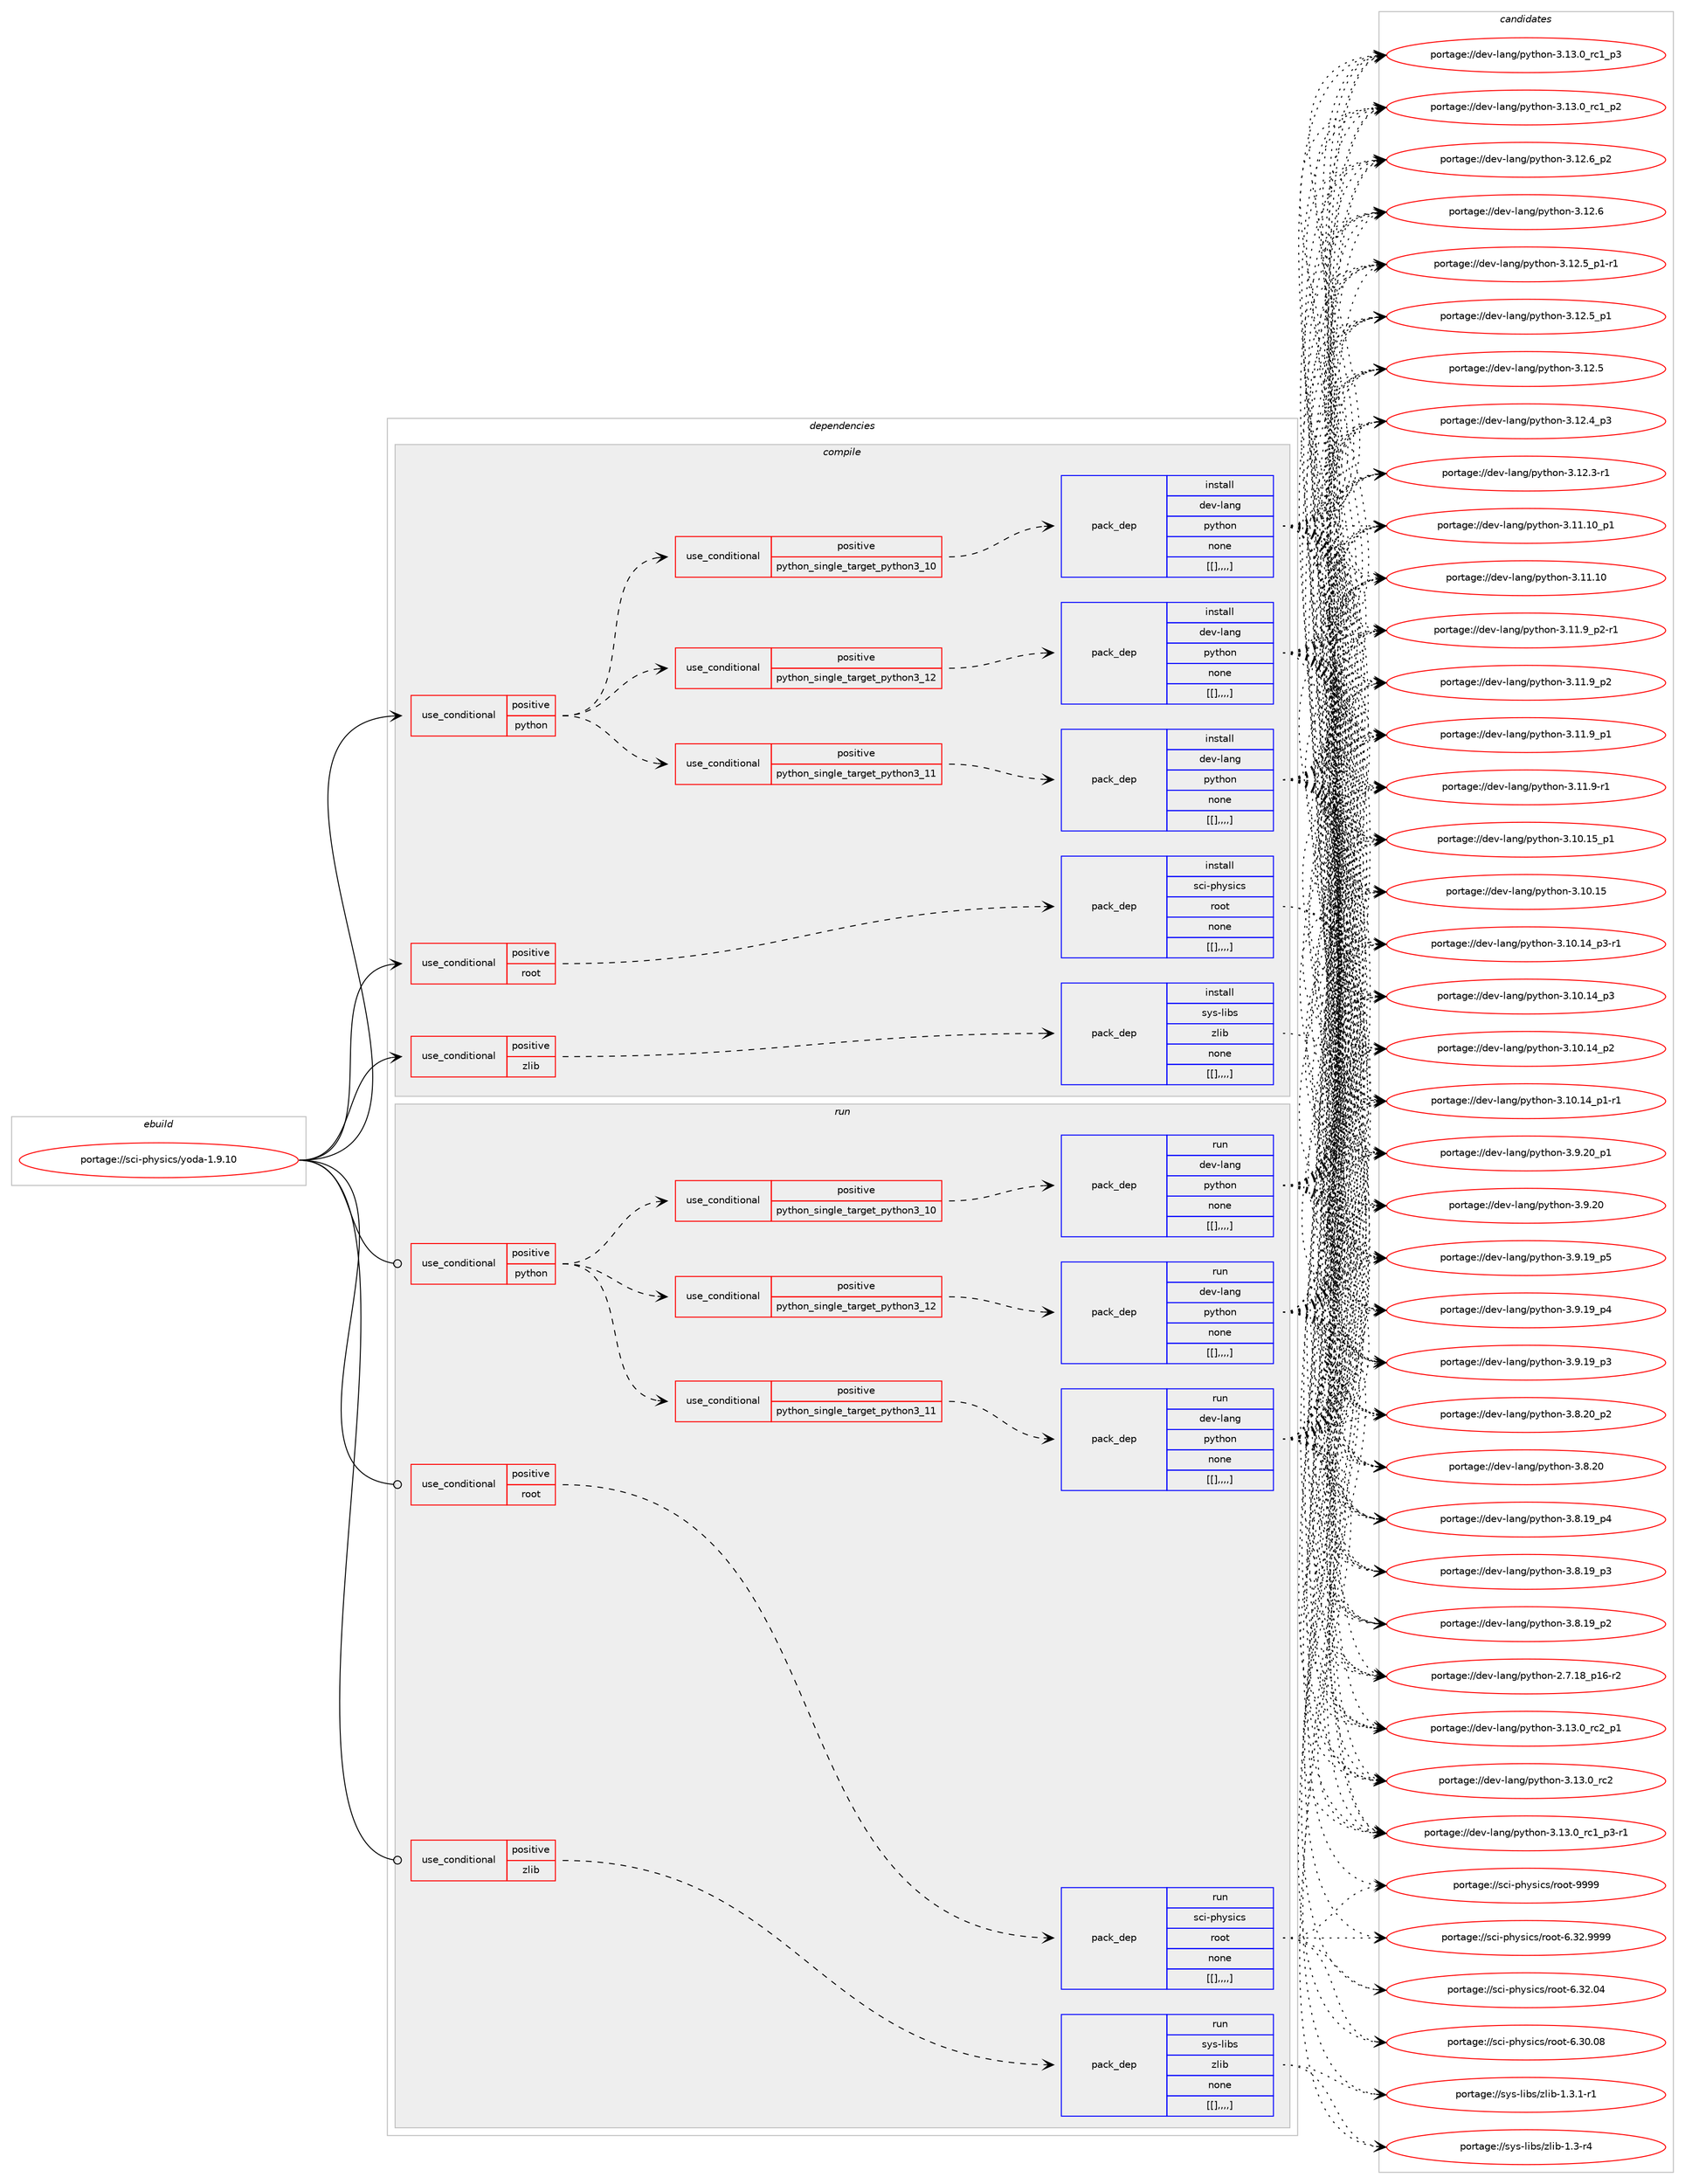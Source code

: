 digraph prolog {

# *************
# Graph options
# *************

newrank=true;
concentrate=true;
compound=true;
graph [rankdir=LR,fontname=Helvetica,fontsize=10,ranksep=1.5];#, ranksep=2.5, nodesep=0.2];
edge  [arrowhead=vee];
node  [fontname=Helvetica,fontsize=10];

# **********
# The ebuild
# **********

subgraph cluster_leftcol {
color=gray;
label=<<i>ebuild</i>>;
id [label="portage://sci-physics/yoda-1.9.10", color=red, width=4, href="../sci-physics/yoda-1.9.10.svg"];
}

# ****************
# The dependencies
# ****************

subgraph cluster_midcol {
color=gray;
label=<<i>dependencies</i>>;
subgraph cluster_compile {
fillcolor="#eeeeee";
style=filled;
label=<<i>compile</i>>;
subgraph cond113414 {
dependency422483 [label=<<TABLE BORDER="0" CELLBORDER="1" CELLSPACING="0" CELLPADDING="4"><TR><TD ROWSPAN="3" CELLPADDING="10">use_conditional</TD></TR><TR><TD>positive</TD></TR><TR><TD>python</TD></TR></TABLE>>, shape=none, color=red];
subgraph cond113415 {
dependency422484 [label=<<TABLE BORDER="0" CELLBORDER="1" CELLSPACING="0" CELLPADDING="4"><TR><TD ROWSPAN="3" CELLPADDING="10">use_conditional</TD></TR><TR><TD>positive</TD></TR><TR><TD>python_single_target_python3_10</TD></TR></TABLE>>, shape=none, color=red];
subgraph pack306139 {
dependency422485 [label=<<TABLE BORDER="0" CELLBORDER="1" CELLSPACING="0" CELLPADDING="4" WIDTH="220"><TR><TD ROWSPAN="6" CELLPADDING="30">pack_dep</TD></TR><TR><TD WIDTH="110">install</TD></TR><TR><TD>dev-lang</TD></TR><TR><TD>python</TD></TR><TR><TD>none</TD></TR><TR><TD>[[],,,,]</TD></TR></TABLE>>, shape=none, color=blue];
}
dependency422484:e -> dependency422485:w [weight=20,style="dashed",arrowhead="vee"];
}
dependency422483:e -> dependency422484:w [weight=20,style="dashed",arrowhead="vee"];
subgraph cond113416 {
dependency422486 [label=<<TABLE BORDER="0" CELLBORDER="1" CELLSPACING="0" CELLPADDING="4"><TR><TD ROWSPAN="3" CELLPADDING="10">use_conditional</TD></TR><TR><TD>positive</TD></TR><TR><TD>python_single_target_python3_11</TD></TR></TABLE>>, shape=none, color=red];
subgraph pack306140 {
dependency422487 [label=<<TABLE BORDER="0" CELLBORDER="1" CELLSPACING="0" CELLPADDING="4" WIDTH="220"><TR><TD ROWSPAN="6" CELLPADDING="30">pack_dep</TD></TR><TR><TD WIDTH="110">install</TD></TR><TR><TD>dev-lang</TD></TR><TR><TD>python</TD></TR><TR><TD>none</TD></TR><TR><TD>[[],,,,]</TD></TR></TABLE>>, shape=none, color=blue];
}
dependency422486:e -> dependency422487:w [weight=20,style="dashed",arrowhead="vee"];
}
dependency422483:e -> dependency422486:w [weight=20,style="dashed",arrowhead="vee"];
subgraph cond113417 {
dependency422488 [label=<<TABLE BORDER="0" CELLBORDER="1" CELLSPACING="0" CELLPADDING="4"><TR><TD ROWSPAN="3" CELLPADDING="10">use_conditional</TD></TR><TR><TD>positive</TD></TR><TR><TD>python_single_target_python3_12</TD></TR></TABLE>>, shape=none, color=red];
subgraph pack306141 {
dependency422489 [label=<<TABLE BORDER="0" CELLBORDER="1" CELLSPACING="0" CELLPADDING="4" WIDTH="220"><TR><TD ROWSPAN="6" CELLPADDING="30">pack_dep</TD></TR><TR><TD WIDTH="110">install</TD></TR><TR><TD>dev-lang</TD></TR><TR><TD>python</TD></TR><TR><TD>none</TD></TR><TR><TD>[[],,,,]</TD></TR></TABLE>>, shape=none, color=blue];
}
dependency422488:e -> dependency422489:w [weight=20,style="dashed",arrowhead="vee"];
}
dependency422483:e -> dependency422488:w [weight=20,style="dashed",arrowhead="vee"];
}
id:e -> dependency422483:w [weight=20,style="solid",arrowhead="vee"];
subgraph cond113418 {
dependency422490 [label=<<TABLE BORDER="0" CELLBORDER="1" CELLSPACING="0" CELLPADDING="4"><TR><TD ROWSPAN="3" CELLPADDING="10">use_conditional</TD></TR><TR><TD>positive</TD></TR><TR><TD>root</TD></TR></TABLE>>, shape=none, color=red];
subgraph pack306142 {
dependency422491 [label=<<TABLE BORDER="0" CELLBORDER="1" CELLSPACING="0" CELLPADDING="4" WIDTH="220"><TR><TD ROWSPAN="6" CELLPADDING="30">pack_dep</TD></TR><TR><TD WIDTH="110">install</TD></TR><TR><TD>sci-physics</TD></TR><TR><TD>root</TD></TR><TR><TD>none</TD></TR><TR><TD>[[],,,,]</TD></TR></TABLE>>, shape=none, color=blue];
}
dependency422490:e -> dependency422491:w [weight=20,style="dashed",arrowhead="vee"];
}
id:e -> dependency422490:w [weight=20,style="solid",arrowhead="vee"];
subgraph cond113419 {
dependency422492 [label=<<TABLE BORDER="0" CELLBORDER="1" CELLSPACING="0" CELLPADDING="4"><TR><TD ROWSPAN="3" CELLPADDING="10">use_conditional</TD></TR><TR><TD>positive</TD></TR><TR><TD>zlib</TD></TR></TABLE>>, shape=none, color=red];
subgraph pack306143 {
dependency422493 [label=<<TABLE BORDER="0" CELLBORDER="1" CELLSPACING="0" CELLPADDING="4" WIDTH="220"><TR><TD ROWSPAN="6" CELLPADDING="30">pack_dep</TD></TR><TR><TD WIDTH="110">install</TD></TR><TR><TD>sys-libs</TD></TR><TR><TD>zlib</TD></TR><TR><TD>none</TD></TR><TR><TD>[[],,,,]</TD></TR></TABLE>>, shape=none, color=blue];
}
dependency422492:e -> dependency422493:w [weight=20,style="dashed",arrowhead="vee"];
}
id:e -> dependency422492:w [weight=20,style="solid",arrowhead="vee"];
}
subgraph cluster_compileandrun {
fillcolor="#eeeeee";
style=filled;
label=<<i>compile and run</i>>;
}
subgraph cluster_run {
fillcolor="#eeeeee";
style=filled;
label=<<i>run</i>>;
subgraph cond113420 {
dependency422494 [label=<<TABLE BORDER="0" CELLBORDER="1" CELLSPACING="0" CELLPADDING="4"><TR><TD ROWSPAN="3" CELLPADDING="10">use_conditional</TD></TR><TR><TD>positive</TD></TR><TR><TD>python</TD></TR></TABLE>>, shape=none, color=red];
subgraph cond113421 {
dependency422495 [label=<<TABLE BORDER="0" CELLBORDER="1" CELLSPACING="0" CELLPADDING="4"><TR><TD ROWSPAN="3" CELLPADDING="10">use_conditional</TD></TR><TR><TD>positive</TD></TR><TR><TD>python_single_target_python3_10</TD></TR></TABLE>>, shape=none, color=red];
subgraph pack306144 {
dependency422496 [label=<<TABLE BORDER="0" CELLBORDER="1" CELLSPACING="0" CELLPADDING="4" WIDTH="220"><TR><TD ROWSPAN="6" CELLPADDING="30">pack_dep</TD></TR><TR><TD WIDTH="110">run</TD></TR><TR><TD>dev-lang</TD></TR><TR><TD>python</TD></TR><TR><TD>none</TD></TR><TR><TD>[[],,,,]</TD></TR></TABLE>>, shape=none, color=blue];
}
dependency422495:e -> dependency422496:w [weight=20,style="dashed",arrowhead="vee"];
}
dependency422494:e -> dependency422495:w [weight=20,style="dashed",arrowhead="vee"];
subgraph cond113422 {
dependency422497 [label=<<TABLE BORDER="0" CELLBORDER="1" CELLSPACING="0" CELLPADDING="4"><TR><TD ROWSPAN="3" CELLPADDING="10">use_conditional</TD></TR><TR><TD>positive</TD></TR><TR><TD>python_single_target_python3_11</TD></TR></TABLE>>, shape=none, color=red];
subgraph pack306145 {
dependency422498 [label=<<TABLE BORDER="0" CELLBORDER="1" CELLSPACING="0" CELLPADDING="4" WIDTH="220"><TR><TD ROWSPAN="6" CELLPADDING="30">pack_dep</TD></TR><TR><TD WIDTH="110">run</TD></TR><TR><TD>dev-lang</TD></TR><TR><TD>python</TD></TR><TR><TD>none</TD></TR><TR><TD>[[],,,,]</TD></TR></TABLE>>, shape=none, color=blue];
}
dependency422497:e -> dependency422498:w [weight=20,style="dashed",arrowhead="vee"];
}
dependency422494:e -> dependency422497:w [weight=20,style="dashed",arrowhead="vee"];
subgraph cond113423 {
dependency422499 [label=<<TABLE BORDER="0" CELLBORDER="1" CELLSPACING="0" CELLPADDING="4"><TR><TD ROWSPAN="3" CELLPADDING="10">use_conditional</TD></TR><TR><TD>positive</TD></TR><TR><TD>python_single_target_python3_12</TD></TR></TABLE>>, shape=none, color=red];
subgraph pack306146 {
dependency422500 [label=<<TABLE BORDER="0" CELLBORDER="1" CELLSPACING="0" CELLPADDING="4" WIDTH="220"><TR><TD ROWSPAN="6" CELLPADDING="30">pack_dep</TD></TR><TR><TD WIDTH="110">run</TD></TR><TR><TD>dev-lang</TD></TR><TR><TD>python</TD></TR><TR><TD>none</TD></TR><TR><TD>[[],,,,]</TD></TR></TABLE>>, shape=none, color=blue];
}
dependency422499:e -> dependency422500:w [weight=20,style="dashed",arrowhead="vee"];
}
dependency422494:e -> dependency422499:w [weight=20,style="dashed",arrowhead="vee"];
}
id:e -> dependency422494:w [weight=20,style="solid",arrowhead="odot"];
subgraph cond113424 {
dependency422501 [label=<<TABLE BORDER="0" CELLBORDER="1" CELLSPACING="0" CELLPADDING="4"><TR><TD ROWSPAN="3" CELLPADDING="10">use_conditional</TD></TR><TR><TD>positive</TD></TR><TR><TD>root</TD></TR></TABLE>>, shape=none, color=red];
subgraph pack306147 {
dependency422502 [label=<<TABLE BORDER="0" CELLBORDER="1" CELLSPACING="0" CELLPADDING="4" WIDTH="220"><TR><TD ROWSPAN="6" CELLPADDING="30">pack_dep</TD></TR><TR><TD WIDTH="110">run</TD></TR><TR><TD>sci-physics</TD></TR><TR><TD>root</TD></TR><TR><TD>none</TD></TR><TR><TD>[[],,,,]</TD></TR></TABLE>>, shape=none, color=blue];
}
dependency422501:e -> dependency422502:w [weight=20,style="dashed",arrowhead="vee"];
}
id:e -> dependency422501:w [weight=20,style="solid",arrowhead="odot"];
subgraph cond113425 {
dependency422503 [label=<<TABLE BORDER="0" CELLBORDER="1" CELLSPACING="0" CELLPADDING="4"><TR><TD ROWSPAN="3" CELLPADDING="10">use_conditional</TD></TR><TR><TD>positive</TD></TR><TR><TD>zlib</TD></TR></TABLE>>, shape=none, color=red];
subgraph pack306148 {
dependency422504 [label=<<TABLE BORDER="0" CELLBORDER="1" CELLSPACING="0" CELLPADDING="4" WIDTH="220"><TR><TD ROWSPAN="6" CELLPADDING="30">pack_dep</TD></TR><TR><TD WIDTH="110">run</TD></TR><TR><TD>sys-libs</TD></TR><TR><TD>zlib</TD></TR><TR><TD>none</TD></TR><TR><TD>[[],,,,]</TD></TR></TABLE>>, shape=none, color=blue];
}
dependency422503:e -> dependency422504:w [weight=20,style="dashed",arrowhead="vee"];
}
id:e -> dependency422503:w [weight=20,style="solid",arrowhead="odot"];
}
}

# **************
# The candidates
# **************

subgraph cluster_choices {
rank=same;
color=gray;
label=<<i>candidates</i>>;

subgraph choice306139 {
color=black;
nodesep=1;
choice100101118451089711010347112121116104111110455146495146489511499509511249 [label="portage://dev-lang/python-3.13.0_rc2_p1", color=red, width=4,href="../dev-lang/python-3.13.0_rc2_p1.svg"];
choice10010111845108971101034711212111610411111045514649514648951149950 [label="portage://dev-lang/python-3.13.0_rc2", color=red, width=4,href="../dev-lang/python-3.13.0_rc2.svg"];
choice1001011184510897110103471121211161041111104551464951464895114994995112514511449 [label="portage://dev-lang/python-3.13.0_rc1_p3-r1", color=red, width=4,href="../dev-lang/python-3.13.0_rc1_p3-r1.svg"];
choice100101118451089711010347112121116104111110455146495146489511499499511251 [label="portage://dev-lang/python-3.13.0_rc1_p3", color=red, width=4,href="../dev-lang/python-3.13.0_rc1_p3.svg"];
choice100101118451089711010347112121116104111110455146495146489511499499511250 [label="portage://dev-lang/python-3.13.0_rc1_p2", color=red, width=4,href="../dev-lang/python-3.13.0_rc1_p2.svg"];
choice100101118451089711010347112121116104111110455146495046549511250 [label="portage://dev-lang/python-3.12.6_p2", color=red, width=4,href="../dev-lang/python-3.12.6_p2.svg"];
choice10010111845108971101034711212111610411111045514649504654 [label="portage://dev-lang/python-3.12.6", color=red, width=4,href="../dev-lang/python-3.12.6.svg"];
choice1001011184510897110103471121211161041111104551464950465395112494511449 [label="portage://dev-lang/python-3.12.5_p1-r1", color=red, width=4,href="../dev-lang/python-3.12.5_p1-r1.svg"];
choice100101118451089711010347112121116104111110455146495046539511249 [label="portage://dev-lang/python-3.12.5_p1", color=red, width=4,href="../dev-lang/python-3.12.5_p1.svg"];
choice10010111845108971101034711212111610411111045514649504653 [label="portage://dev-lang/python-3.12.5", color=red, width=4,href="../dev-lang/python-3.12.5.svg"];
choice100101118451089711010347112121116104111110455146495046529511251 [label="portage://dev-lang/python-3.12.4_p3", color=red, width=4,href="../dev-lang/python-3.12.4_p3.svg"];
choice100101118451089711010347112121116104111110455146495046514511449 [label="portage://dev-lang/python-3.12.3-r1", color=red, width=4,href="../dev-lang/python-3.12.3-r1.svg"];
choice10010111845108971101034711212111610411111045514649494649489511249 [label="portage://dev-lang/python-3.11.10_p1", color=red, width=4,href="../dev-lang/python-3.11.10_p1.svg"];
choice1001011184510897110103471121211161041111104551464949464948 [label="portage://dev-lang/python-3.11.10", color=red, width=4,href="../dev-lang/python-3.11.10.svg"];
choice1001011184510897110103471121211161041111104551464949465795112504511449 [label="portage://dev-lang/python-3.11.9_p2-r1", color=red, width=4,href="../dev-lang/python-3.11.9_p2-r1.svg"];
choice100101118451089711010347112121116104111110455146494946579511250 [label="portage://dev-lang/python-3.11.9_p2", color=red, width=4,href="../dev-lang/python-3.11.9_p2.svg"];
choice100101118451089711010347112121116104111110455146494946579511249 [label="portage://dev-lang/python-3.11.9_p1", color=red, width=4,href="../dev-lang/python-3.11.9_p1.svg"];
choice100101118451089711010347112121116104111110455146494946574511449 [label="portage://dev-lang/python-3.11.9-r1", color=red, width=4,href="../dev-lang/python-3.11.9-r1.svg"];
choice10010111845108971101034711212111610411111045514649484649539511249 [label="portage://dev-lang/python-3.10.15_p1", color=red, width=4,href="../dev-lang/python-3.10.15_p1.svg"];
choice1001011184510897110103471121211161041111104551464948464953 [label="portage://dev-lang/python-3.10.15", color=red, width=4,href="../dev-lang/python-3.10.15.svg"];
choice100101118451089711010347112121116104111110455146494846495295112514511449 [label="portage://dev-lang/python-3.10.14_p3-r1", color=red, width=4,href="../dev-lang/python-3.10.14_p3-r1.svg"];
choice10010111845108971101034711212111610411111045514649484649529511251 [label="portage://dev-lang/python-3.10.14_p3", color=red, width=4,href="../dev-lang/python-3.10.14_p3.svg"];
choice10010111845108971101034711212111610411111045514649484649529511250 [label="portage://dev-lang/python-3.10.14_p2", color=red, width=4,href="../dev-lang/python-3.10.14_p2.svg"];
choice100101118451089711010347112121116104111110455146494846495295112494511449 [label="portage://dev-lang/python-3.10.14_p1-r1", color=red, width=4,href="../dev-lang/python-3.10.14_p1-r1.svg"];
choice100101118451089711010347112121116104111110455146574650489511249 [label="portage://dev-lang/python-3.9.20_p1", color=red, width=4,href="../dev-lang/python-3.9.20_p1.svg"];
choice10010111845108971101034711212111610411111045514657465048 [label="portage://dev-lang/python-3.9.20", color=red, width=4,href="../dev-lang/python-3.9.20.svg"];
choice100101118451089711010347112121116104111110455146574649579511253 [label="portage://dev-lang/python-3.9.19_p5", color=red, width=4,href="../dev-lang/python-3.9.19_p5.svg"];
choice100101118451089711010347112121116104111110455146574649579511252 [label="portage://dev-lang/python-3.9.19_p4", color=red, width=4,href="../dev-lang/python-3.9.19_p4.svg"];
choice100101118451089711010347112121116104111110455146574649579511251 [label="portage://dev-lang/python-3.9.19_p3", color=red, width=4,href="../dev-lang/python-3.9.19_p3.svg"];
choice100101118451089711010347112121116104111110455146564650489511250 [label="portage://dev-lang/python-3.8.20_p2", color=red, width=4,href="../dev-lang/python-3.8.20_p2.svg"];
choice10010111845108971101034711212111610411111045514656465048 [label="portage://dev-lang/python-3.8.20", color=red, width=4,href="../dev-lang/python-3.8.20.svg"];
choice100101118451089711010347112121116104111110455146564649579511252 [label="portage://dev-lang/python-3.8.19_p4", color=red, width=4,href="../dev-lang/python-3.8.19_p4.svg"];
choice100101118451089711010347112121116104111110455146564649579511251 [label="portage://dev-lang/python-3.8.19_p3", color=red, width=4,href="../dev-lang/python-3.8.19_p3.svg"];
choice100101118451089711010347112121116104111110455146564649579511250 [label="portage://dev-lang/python-3.8.19_p2", color=red, width=4,href="../dev-lang/python-3.8.19_p2.svg"];
choice100101118451089711010347112121116104111110455046554649569511249544511450 [label="portage://dev-lang/python-2.7.18_p16-r2", color=red, width=4,href="../dev-lang/python-2.7.18_p16-r2.svg"];
dependency422485:e -> choice100101118451089711010347112121116104111110455146495146489511499509511249:w [style=dotted,weight="100"];
dependency422485:e -> choice10010111845108971101034711212111610411111045514649514648951149950:w [style=dotted,weight="100"];
dependency422485:e -> choice1001011184510897110103471121211161041111104551464951464895114994995112514511449:w [style=dotted,weight="100"];
dependency422485:e -> choice100101118451089711010347112121116104111110455146495146489511499499511251:w [style=dotted,weight="100"];
dependency422485:e -> choice100101118451089711010347112121116104111110455146495146489511499499511250:w [style=dotted,weight="100"];
dependency422485:e -> choice100101118451089711010347112121116104111110455146495046549511250:w [style=dotted,weight="100"];
dependency422485:e -> choice10010111845108971101034711212111610411111045514649504654:w [style=dotted,weight="100"];
dependency422485:e -> choice1001011184510897110103471121211161041111104551464950465395112494511449:w [style=dotted,weight="100"];
dependency422485:e -> choice100101118451089711010347112121116104111110455146495046539511249:w [style=dotted,weight="100"];
dependency422485:e -> choice10010111845108971101034711212111610411111045514649504653:w [style=dotted,weight="100"];
dependency422485:e -> choice100101118451089711010347112121116104111110455146495046529511251:w [style=dotted,weight="100"];
dependency422485:e -> choice100101118451089711010347112121116104111110455146495046514511449:w [style=dotted,weight="100"];
dependency422485:e -> choice10010111845108971101034711212111610411111045514649494649489511249:w [style=dotted,weight="100"];
dependency422485:e -> choice1001011184510897110103471121211161041111104551464949464948:w [style=dotted,weight="100"];
dependency422485:e -> choice1001011184510897110103471121211161041111104551464949465795112504511449:w [style=dotted,weight="100"];
dependency422485:e -> choice100101118451089711010347112121116104111110455146494946579511250:w [style=dotted,weight="100"];
dependency422485:e -> choice100101118451089711010347112121116104111110455146494946579511249:w [style=dotted,weight="100"];
dependency422485:e -> choice100101118451089711010347112121116104111110455146494946574511449:w [style=dotted,weight="100"];
dependency422485:e -> choice10010111845108971101034711212111610411111045514649484649539511249:w [style=dotted,weight="100"];
dependency422485:e -> choice1001011184510897110103471121211161041111104551464948464953:w [style=dotted,weight="100"];
dependency422485:e -> choice100101118451089711010347112121116104111110455146494846495295112514511449:w [style=dotted,weight="100"];
dependency422485:e -> choice10010111845108971101034711212111610411111045514649484649529511251:w [style=dotted,weight="100"];
dependency422485:e -> choice10010111845108971101034711212111610411111045514649484649529511250:w [style=dotted,weight="100"];
dependency422485:e -> choice100101118451089711010347112121116104111110455146494846495295112494511449:w [style=dotted,weight="100"];
dependency422485:e -> choice100101118451089711010347112121116104111110455146574650489511249:w [style=dotted,weight="100"];
dependency422485:e -> choice10010111845108971101034711212111610411111045514657465048:w [style=dotted,weight="100"];
dependency422485:e -> choice100101118451089711010347112121116104111110455146574649579511253:w [style=dotted,weight="100"];
dependency422485:e -> choice100101118451089711010347112121116104111110455146574649579511252:w [style=dotted,weight="100"];
dependency422485:e -> choice100101118451089711010347112121116104111110455146574649579511251:w [style=dotted,weight="100"];
dependency422485:e -> choice100101118451089711010347112121116104111110455146564650489511250:w [style=dotted,weight="100"];
dependency422485:e -> choice10010111845108971101034711212111610411111045514656465048:w [style=dotted,weight="100"];
dependency422485:e -> choice100101118451089711010347112121116104111110455146564649579511252:w [style=dotted,weight="100"];
dependency422485:e -> choice100101118451089711010347112121116104111110455146564649579511251:w [style=dotted,weight="100"];
dependency422485:e -> choice100101118451089711010347112121116104111110455146564649579511250:w [style=dotted,weight="100"];
dependency422485:e -> choice100101118451089711010347112121116104111110455046554649569511249544511450:w [style=dotted,weight="100"];
}
subgraph choice306140 {
color=black;
nodesep=1;
choice100101118451089711010347112121116104111110455146495146489511499509511249 [label="portage://dev-lang/python-3.13.0_rc2_p1", color=red, width=4,href="../dev-lang/python-3.13.0_rc2_p1.svg"];
choice10010111845108971101034711212111610411111045514649514648951149950 [label="portage://dev-lang/python-3.13.0_rc2", color=red, width=4,href="../dev-lang/python-3.13.0_rc2.svg"];
choice1001011184510897110103471121211161041111104551464951464895114994995112514511449 [label="portage://dev-lang/python-3.13.0_rc1_p3-r1", color=red, width=4,href="../dev-lang/python-3.13.0_rc1_p3-r1.svg"];
choice100101118451089711010347112121116104111110455146495146489511499499511251 [label="portage://dev-lang/python-3.13.0_rc1_p3", color=red, width=4,href="../dev-lang/python-3.13.0_rc1_p3.svg"];
choice100101118451089711010347112121116104111110455146495146489511499499511250 [label="portage://dev-lang/python-3.13.0_rc1_p2", color=red, width=4,href="../dev-lang/python-3.13.0_rc1_p2.svg"];
choice100101118451089711010347112121116104111110455146495046549511250 [label="portage://dev-lang/python-3.12.6_p2", color=red, width=4,href="../dev-lang/python-3.12.6_p2.svg"];
choice10010111845108971101034711212111610411111045514649504654 [label="portage://dev-lang/python-3.12.6", color=red, width=4,href="../dev-lang/python-3.12.6.svg"];
choice1001011184510897110103471121211161041111104551464950465395112494511449 [label="portage://dev-lang/python-3.12.5_p1-r1", color=red, width=4,href="../dev-lang/python-3.12.5_p1-r1.svg"];
choice100101118451089711010347112121116104111110455146495046539511249 [label="portage://dev-lang/python-3.12.5_p1", color=red, width=4,href="../dev-lang/python-3.12.5_p1.svg"];
choice10010111845108971101034711212111610411111045514649504653 [label="portage://dev-lang/python-3.12.5", color=red, width=4,href="../dev-lang/python-3.12.5.svg"];
choice100101118451089711010347112121116104111110455146495046529511251 [label="portage://dev-lang/python-3.12.4_p3", color=red, width=4,href="../dev-lang/python-3.12.4_p3.svg"];
choice100101118451089711010347112121116104111110455146495046514511449 [label="portage://dev-lang/python-3.12.3-r1", color=red, width=4,href="../dev-lang/python-3.12.3-r1.svg"];
choice10010111845108971101034711212111610411111045514649494649489511249 [label="portage://dev-lang/python-3.11.10_p1", color=red, width=4,href="../dev-lang/python-3.11.10_p1.svg"];
choice1001011184510897110103471121211161041111104551464949464948 [label="portage://dev-lang/python-3.11.10", color=red, width=4,href="../dev-lang/python-3.11.10.svg"];
choice1001011184510897110103471121211161041111104551464949465795112504511449 [label="portage://dev-lang/python-3.11.9_p2-r1", color=red, width=4,href="../dev-lang/python-3.11.9_p2-r1.svg"];
choice100101118451089711010347112121116104111110455146494946579511250 [label="portage://dev-lang/python-3.11.9_p2", color=red, width=4,href="../dev-lang/python-3.11.9_p2.svg"];
choice100101118451089711010347112121116104111110455146494946579511249 [label="portage://dev-lang/python-3.11.9_p1", color=red, width=4,href="../dev-lang/python-3.11.9_p1.svg"];
choice100101118451089711010347112121116104111110455146494946574511449 [label="portage://dev-lang/python-3.11.9-r1", color=red, width=4,href="../dev-lang/python-3.11.9-r1.svg"];
choice10010111845108971101034711212111610411111045514649484649539511249 [label="portage://dev-lang/python-3.10.15_p1", color=red, width=4,href="../dev-lang/python-3.10.15_p1.svg"];
choice1001011184510897110103471121211161041111104551464948464953 [label="portage://dev-lang/python-3.10.15", color=red, width=4,href="../dev-lang/python-3.10.15.svg"];
choice100101118451089711010347112121116104111110455146494846495295112514511449 [label="portage://dev-lang/python-3.10.14_p3-r1", color=red, width=4,href="../dev-lang/python-3.10.14_p3-r1.svg"];
choice10010111845108971101034711212111610411111045514649484649529511251 [label="portage://dev-lang/python-3.10.14_p3", color=red, width=4,href="../dev-lang/python-3.10.14_p3.svg"];
choice10010111845108971101034711212111610411111045514649484649529511250 [label="portage://dev-lang/python-3.10.14_p2", color=red, width=4,href="../dev-lang/python-3.10.14_p2.svg"];
choice100101118451089711010347112121116104111110455146494846495295112494511449 [label="portage://dev-lang/python-3.10.14_p1-r1", color=red, width=4,href="../dev-lang/python-3.10.14_p1-r1.svg"];
choice100101118451089711010347112121116104111110455146574650489511249 [label="portage://dev-lang/python-3.9.20_p1", color=red, width=4,href="../dev-lang/python-3.9.20_p1.svg"];
choice10010111845108971101034711212111610411111045514657465048 [label="portage://dev-lang/python-3.9.20", color=red, width=4,href="../dev-lang/python-3.9.20.svg"];
choice100101118451089711010347112121116104111110455146574649579511253 [label="portage://dev-lang/python-3.9.19_p5", color=red, width=4,href="../dev-lang/python-3.9.19_p5.svg"];
choice100101118451089711010347112121116104111110455146574649579511252 [label="portage://dev-lang/python-3.9.19_p4", color=red, width=4,href="../dev-lang/python-3.9.19_p4.svg"];
choice100101118451089711010347112121116104111110455146574649579511251 [label="portage://dev-lang/python-3.9.19_p3", color=red, width=4,href="../dev-lang/python-3.9.19_p3.svg"];
choice100101118451089711010347112121116104111110455146564650489511250 [label="portage://dev-lang/python-3.8.20_p2", color=red, width=4,href="../dev-lang/python-3.8.20_p2.svg"];
choice10010111845108971101034711212111610411111045514656465048 [label="portage://dev-lang/python-3.8.20", color=red, width=4,href="../dev-lang/python-3.8.20.svg"];
choice100101118451089711010347112121116104111110455146564649579511252 [label="portage://dev-lang/python-3.8.19_p4", color=red, width=4,href="../dev-lang/python-3.8.19_p4.svg"];
choice100101118451089711010347112121116104111110455146564649579511251 [label="portage://dev-lang/python-3.8.19_p3", color=red, width=4,href="../dev-lang/python-3.8.19_p3.svg"];
choice100101118451089711010347112121116104111110455146564649579511250 [label="portage://dev-lang/python-3.8.19_p2", color=red, width=4,href="../dev-lang/python-3.8.19_p2.svg"];
choice100101118451089711010347112121116104111110455046554649569511249544511450 [label="portage://dev-lang/python-2.7.18_p16-r2", color=red, width=4,href="../dev-lang/python-2.7.18_p16-r2.svg"];
dependency422487:e -> choice100101118451089711010347112121116104111110455146495146489511499509511249:w [style=dotted,weight="100"];
dependency422487:e -> choice10010111845108971101034711212111610411111045514649514648951149950:w [style=dotted,weight="100"];
dependency422487:e -> choice1001011184510897110103471121211161041111104551464951464895114994995112514511449:w [style=dotted,weight="100"];
dependency422487:e -> choice100101118451089711010347112121116104111110455146495146489511499499511251:w [style=dotted,weight="100"];
dependency422487:e -> choice100101118451089711010347112121116104111110455146495146489511499499511250:w [style=dotted,weight="100"];
dependency422487:e -> choice100101118451089711010347112121116104111110455146495046549511250:w [style=dotted,weight="100"];
dependency422487:e -> choice10010111845108971101034711212111610411111045514649504654:w [style=dotted,weight="100"];
dependency422487:e -> choice1001011184510897110103471121211161041111104551464950465395112494511449:w [style=dotted,weight="100"];
dependency422487:e -> choice100101118451089711010347112121116104111110455146495046539511249:w [style=dotted,weight="100"];
dependency422487:e -> choice10010111845108971101034711212111610411111045514649504653:w [style=dotted,weight="100"];
dependency422487:e -> choice100101118451089711010347112121116104111110455146495046529511251:w [style=dotted,weight="100"];
dependency422487:e -> choice100101118451089711010347112121116104111110455146495046514511449:w [style=dotted,weight="100"];
dependency422487:e -> choice10010111845108971101034711212111610411111045514649494649489511249:w [style=dotted,weight="100"];
dependency422487:e -> choice1001011184510897110103471121211161041111104551464949464948:w [style=dotted,weight="100"];
dependency422487:e -> choice1001011184510897110103471121211161041111104551464949465795112504511449:w [style=dotted,weight="100"];
dependency422487:e -> choice100101118451089711010347112121116104111110455146494946579511250:w [style=dotted,weight="100"];
dependency422487:e -> choice100101118451089711010347112121116104111110455146494946579511249:w [style=dotted,weight="100"];
dependency422487:e -> choice100101118451089711010347112121116104111110455146494946574511449:w [style=dotted,weight="100"];
dependency422487:e -> choice10010111845108971101034711212111610411111045514649484649539511249:w [style=dotted,weight="100"];
dependency422487:e -> choice1001011184510897110103471121211161041111104551464948464953:w [style=dotted,weight="100"];
dependency422487:e -> choice100101118451089711010347112121116104111110455146494846495295112514511449:w [style=dotted,weight="100"];
dependency422487:e -> choice10010111845108971101034711212111610411111045514649484649529511251:w [style=dotted,weight="100"];
dependency422487:e -> choice10010111845108971101034711212111610411111045514649484649529511250:w [style=dotted,weight="100"];
dependency422487:e -> choice100101118451089711010347112121116104111110455146494846495295112494511449:w [style=dotted,weight="100"];
dependency422487:e -> choice100101118451089711010347112121116104111110455146574650489511249:w [style=dotted,weight="100"];
dependency422487:e -> choice10010111845108971101034711212111610411111045514657465048:w [style=dotted,weight="100"];
dependency422487:e -> choice100101118451089711010347112121116104111110455146574649579511253:w [style=dotted,weight="100"];
dependency422487:e -> choice100101118451089711010347112121116104111110455146574649579511252:w [style=dotted,weight="100"];
dependency422487:e -> choice100101118451089711010347112121116104111110455146574649579511251:w [style=dotted,weight="100"];
dependency422487:e -> choice100101118451089711010347112121116104111110455146564650489511250:w [style=dotted,weight="100"];
dependency422487:e -> choice10010111845108971101034711212111610411111045514656465048:w [style=dotted,weight="100"];
dependency422487:e -> choice100101118451089711010347112121116104111110455146564649579511252:w [style=dotted,weight="100"];
dependency422487:e -> choice100101118451089711010347112121116104111110455146564649579511251:w [style=dotted,weight="100"];
dependency422487:e -> choice100101118451089711010347112121116104111110455146564649579511250:w [style=dotted,weight="100"];
dependency422487:e -> choice100101118451089711010347112121116104111110455046554649569511249544511450:w [style=dotted,weight="100"];
}
subgraph choice306141 {
color=black;
nodesep=1;
choice100101118451089711010347112121116104111110455146495146489511499509511249 [label="portage://dev-lang/python-3.13.0_rc2_p1", color=red, width=4,href="../dev-lang/python-3.13.0_rc2_p1.svg"];
choice10010111845108971101034711212111610411111045514649514648951149950 [label="portage://dev-lang/python-3.13.0_rc2", color=red, width=4,href="../dev-lang/python-3.13.0_rc2.svg"];
choice1001011184510897110103471121211161041111104551464951464895114994995112514511449 [label="portage://dev-lang/python-3.13.0_rc1_p3-r1", color=red, width=4,href="../dev-lang/python-3.13.0_rc1_p3-r1.svg"];
choice100101118451089711010347112121116104111110455146495146489511499499511251 [label="portage://dev-lang/python-3.13.0_rc1_p3", color=red, width=4,href="../dev-lang/python-3.13.0_rc1_p3.svg"];
choice100101118451089711010347112121116104111110455146495146489511499499511250 [label="portage://dev-lang/python-3.13.0_rc1_p2", color=red, width=4,href="../dev-lang/python-3.13.0_rc1_p2.svg"];
choice100101118451089711010347112121116104111110455146495046549511250 [label="portage://dev-lang/python-3.12.6_p2", color=red, width=4,href="../dev-lang/python-3.12.6_p2.svg"];
choice10010111845108971101034711212111610411111045514649504654 [label="portage://dev-lang/python-3.12.6", color=red, width=4,href="../dev-lang/python-3.12.6.svg"];
choice1001011184510897110103471121211161041111104551464950465395112494511449 [label="portage://dev-lang/python-3.12.5_p1-r1", color=red, width=4,href="../dev-lang/python-3.12.5_p1-r1.svg"];
choice100101118451089711010347112121116104111110455146495046539511249 [label="portage://dev-lang/python-3.12.5_p1", color=red, width=4,href="../dev-lang/python-3.12.5_p1.svg"];
choice10010111845108971101034711212111610411111045514649504653 [label="portage://dev-lang/python-3.12.5", color=red, width=4,href="../dev-lang/python-3.12.5.svg"];
choice100101118451089711010347112121116104111110455146495046529511251 [label="portage://dev-lang/python-3.12.4_p3", color=red, width=4,href="../dev-lang/python-3.12.4_p3.svg"];
choice100101118451089711010347112121116104111110455146495046514511449 [label="portage://dev-lang/python-3.12.3-r1", color=red, width=4,href="../dev-lang/python-3.12.3-r1.svg"];
choice10010111845108971101034711212111610411111045514649494649489511249 [label="portage://dev-lang/python-3.11.10_p1", color=red, width=4,href="../dev-lang/python-3.11.10_p1.svg"];
choice1001011184510897110103471121211161041111104551464949464948 [label="portage://dev-lang/python-3.11.10", color=red, width=4,href="../dev-lang/python-3.11.10.svg"];
choice1001011184510897110103471121211161041111104551464949465795112504511449 [label="portage://dev-lang/python-3.11.9_p2-r1", color=red, width=4,href="../dev-lang/python-3.11.9_p2-r1.svg"];
choice100101118451089711010347112121116104111110455146494946579511250 [label="portage://dev-lang/python-3.11.9_p2", color=red, width=4,href="../dev-lang/python-3.11.9_p2.svg"];
choice100101118451089711010347112121116104111110455146494946579511249 [label="portage://dev-lang/python-3.11.9_p1", color=red, width=4,href="../dev-lang/python-3.11.9_p1.svg"];
choice100101118451089711010347112121116104111110455146494946574511449 [label="portage://dev-lang/python-3.11.9-r1", color=red, width=4,href="../dev-lang/python-3.11.9-r1.svg"];
choice10010111845108971101034711212111610411111045514649484649539511249 [label="portage://dev-lang/python-3.10.15_p1", color=red, width=4,href="../dev-lang/python-3.10.15_p1.svg"];
choice1001011184510897110103471121211161041111104551464948464953 [label="portage://dev-lang/python-3.10.15", color=red, width=4,href="../dev-lang/python-3.10.15.svg"];
choice100101118451089711010347112121116104111110455146494846495295112514511449 [label="portage://dev-lang/python-3.10.14_p3-r1", color=red, width=4,href="../dev-lang/python-3.10.14_p3-r1.svg"];
choice10010111845108971101034711212111610411111045514649484649529511251 [label="portage://dev-lang/python-3.10.14_p3", color=red, width=4,href="../dev-lang/python-3.10.14_p3.svg"];
choice10010111845108971101034711212111610411111045514649484649529511250 [label="portage://dev-lang/python-3.10.14_p2", color=red, width=4,href="../dev-lang/python-3.10.14_p2.svg"];
choice100101118451089711010347112121116104111110455146494846495295112494511449 [label="portage://dev-lang/python-3.10.14_p1-r1", color=red, width=4,href="../dev-lang/python-3.10.14_p1-r1.svg"];
choice100101118451089711010347112121116104111110455146574650489511249 [label="portage://dev-lang/python-3.9.20_p1", color=red, width=4,href="../dev-lang/python-3.9.20_p1.svg"];
choice10010111845108971101034711212111610411111045514657465048 [label="portage://dev-lang/python-3.9.20", color=red, width=4,href="../dev-lang/python-3.9.20.svg"];
choice100101118451089711010347112121116104111110455146574649579511253 [label="portage://dev-lang/python-3.9.19_p5", color=red, width=4,href="../dev-lang/python-3.9.19_p5.svg"];
choice100101118451089711010347112121116104111110455146574649579511252 [label="portage://dev-lang/python-3.9.19_p4", color=red, width=4,href="../dev-lang/python-3.9.19_p4.svg"];
choice100101118451089711010347112121116104111110455146574649579511251 [label="portage://dev-lang/python-3.9.19_p3", color=red, width=4,href="../dev-lang/python-3.9.19_p3.svg"];
choice100101118451089711010347112121116104111110455146564650489511250 [label="portage://dev-lang/python-3.8.20_p2", color=red, width=4,href="../dev-lang/python-3.8.20_p2.svg"];
choice10010111845108971101034711212111610411111045514656465048 [label="portage://dev-lang/python-3.8.20", color=red, width=4,href="../dev-lang/python-3.8.20.svg"];
choice100101118451089711010347112121116104111110455146564649579511252 [label="portage://dev-lang/python-3.8.19_p4", color=red, width=4,href="../dev-lang/python-3.8.19_p4.svg"];
choice100101118451089711010347112121116104111110455146564649579511251 [label="portage://dev-lang/python-3.8.19_p3", color=red, width=4,href="../dev-lang/python-3.8.19_p3.svg"];
choice100101118451089711010347112121116104111110455146564649579511250 [label="portage://dev-lang/python-3.8.19_p2", color=red, width=4,href="../dev-lang/python-3.8.19_p2.svg"];
choice100101118451089711010347112121116104111110455046554649569511249544511450 [label="portage://dev-lang/python-2.7.18_p16-r2", color=red, width=4,href="../dev-lang/python-2.7.18_p16-r2.svg"];
dependency422489:e -> choice100101118451089711010347112121116104111110455146495146489511499509511249:w [style=dotted,weight="100"];
dependency422489:e -> choice10010111845108971101034711212111610411111045514649514648951149950:w [style=dotted,weight="100"];
dependency422489:e -> choice1001011184510897110103471121211161041111104551464951464895114994995112514511449:w [style=dotted,weight="100"];
dependency422489:e -> choice100101118451089711010347112121116104111110455146495146489511499499511251:w [style=dotted,weight="100"];
dependency422489:e -> choice100101118451089711010347112121116104111110455146495146489511499499511250:w [style=dotted,weight="100"];
dependency422489:e -> choice100101118451089711010347112121116104111110455146495046549511250:w [style=dotted,weight="100"];
dependency422489:e -> choice10010111845108971101034711212111610411111045514649504654:w [style=dotted,weight="100"];
dependency422489:e -> choice1001011184510897110103471121211161041111104551464950465395112494511449:w [style=dotted,weight="100"];
dependency422489:e -> choice100101118451089711010347112121116104111110455146495046539511249:w [style=dotted,weight="100"];
dependency422489:e -> choice10010111845108971101034711212111610411111045514649504653:w [style=dotted,weight="100"];
dependency422489:e -> choice100101118451089711010347112121116104111110455146495046529511251:w [style=dotted,weight="100"];
dependency422489:e -> choice100101118451089711010347112121116104111110455146495046514511449:w [style=dotted,weight="100"];
dependency422489:e -> choice10010111845108971101034711212111610411111045514649494649489511249:w [style=dotted,weight="100"];
dependency422489:e -> choice1001011184510897110103471121211161041111104551464949464948:w [style=dotted,weight="100"];
dependency422489:e -> choice1001011184510897110103471121211161041111104551464949465795112504511449:w [style=dotted,weight="100"];
dependency422489:e -> choice100101118451089711010347112121116104111110455146494946579511250:w [style=dotted,weight="100"];
dependency422489:e -> choice100101118451089711010347112121116104111110455146494946579511249:w [style=dotted,weight="100"];
dependency422489:e -> choice100101118451089711010347112121116104111110455146494946574511449:w [style=dotted,weight="100"];
dependency422489:e -> choice10010111845108971101034711212111610411111045514649484649539511249:w [style=dotted,weight="100"];
dependency422489:e -> choice1001011184510897110103471121211161041111104551464948464953:w [style=dotted,weight="100"];
dependency422489:e -> choice100101118451089711010347112121116104111110455146494846495295112514511449:w [style=dotted,weight="100"];
dependency422489:e -> choice10010111845108971101034711212111610411111045514649484649529511251:w [style=dotted,weight="100"];
dependency422489:e -> choice10010111845108971101034711212111610411111045514649484649529511250:w [style=dotted,weight="100"];
dependency422489:e -> choice100101118451089711010347112121116104111110455146494846495295112494511449:w [style=dotted,weight="100"];
dependency422489:e -> choice100101118451089711010347112121116104111110455146574650489511249:w [style=dotted,weight="100"];
dependency422489:e -> choice10010111845108971101034711212111610411111045514657465048:w [style=dotted,weight="100"];
dependency422489:e -> choice100101118451089711010347112121116104111110455146574649579511253:w [style=dotted,weight="100"];
dependency422489:e -> choice100101118451089711010347112121116104111110455146574649579511252:w [style=dotted,weight="100"];
dependency422489:e -> choice100101118451089711010347112121116104111110455146574649579511251:w [style=dotted,weight="100"];
dependency422489:e -> choice100101118451089711010347112121116104111110455146564650489511250:w [style=dotted,weight="100"];
dependency422489:e -> choice10010111845108971101034711212111610411111045514656465048:w [style=dotted,weight="100"];
dependency422489:e -> choice100101118451089711010347112121116104111110455146564649579511252:w [style=dotted,weight="100"];
dependency422489:e -> choice100101118451089711010347112121116104111110455146564649579511251:w [style=dotted,weight="100"];
dependency422489:e -> choice100101118451089711010347112121116104111110455146564649579511250:w [style=dotted,weight="100"];
dependency422489:e -> choice100101118451089711010347112121116104111110455046554649569511249544511450:w [style=dotted,weight="100"];
}
subgraph choice306142 {
color=black;
nodesep=1;
choice115991054511210412111510599115471141111111164557575757 [label="portage://sci-physics/root-9999", color=red, width=4,href="../sci-physics/root-9999.svg"];
choice1159910545112104121115105991154711411111111645544651504657575757 [label="portage://sci-physics/root-6.32.9999", color=red, width=4,href="../sci-physics/root-6.32.9999.svg"];
choice115991054511210412111510599115471141111111164554465150464852 [label="portage://sci-physics/root-6.32.04", color=red, width=4,href="../sci-physics/root-6.32.04.svg"];
choice115991054511210412111510599115471141111111164554465148464856 [label="portage://sci-physics/root-6.30.08", color=red, width=4,href="../sci-physics/root-6.30.08.svg"];
dependency422491:e -> choice115991054511210412111510599115471141111111164557575757:w [style=dotted,weight="100"];
dependency422491:e -> choice1159910545112104121115105991154711411111111645544651504657575757:w [style=dotted,weight="100"];
dependency422491:e -> choice115991054511210412111510599115471141111111164554465150464852:w [style=dotted,weight="100"];
dependency422491:e -> choice115991054511210412111510599115471141111111164554465148464856:w [style=dotted,weight="100"];
}
subgraph choice306143 {
color=black;
nodesep=1;
choice115121115451081059811547122108105984549465146494511449 [label="portage://sys-libs/zlib-1.3.1-r1", color=red, width=4,href="../sys-libs/zlib-1.3.1-r1.svg"];
choice11512111545108105981154712210810598454946514511452 [label="portage://sys-libs/zlib-1.3-r4", color=red, width=4,href="../sys-libs/zlib-1.3-r4.svg"];
dependency422493:e -> choice115121115451081059811547122108105984549465146494511449:w [style=dotted,weight="100"];
dependency422493:e -> choice11512111545108105981154712210810598454946514511452:w [style=dotted,weight="100"];
}
subgraph choice306144 {
color=black;
nodesep=1;
choice100101118451089711010347112121116104111110455146495146489511499509511249 [label="portage://dev-lang/python-3.13.0_rc2_p1", color=red, width=4,href="../dev-lang/python-3.13.0_rc2_p1.svg"];
choice10010111845108971101034711212111610411111045514649514648951149950 [label="portage://dev-lang/python-3.13.0_rc2", color=red, width=4,href="../dev-lang/python-3.13.0_rc2.svg"];
choice1001011184510897110103471121211161041111104551464951464895114994995112514511449 [label="portage://dev-lang/python-3.13.0_rc1_p3-r1", color=red, width=4,href="../dev-lang/python-3.13.0_rc1_p3-r1.svg"];
choice100101118451089711010347112121116104111110455146495146489511499499511251 [label="portage://dev-lang/python-3.13.0_rc1_p3", color=red, width=4,href="../dev-lang/python-3.13.0_rc1_p3.svg"];
choice100101118451089711010347112121116104111110455146495146489511499499511250 [label="portage://dev-lang/python-3.13.0_rc1_p2", color=red, width=4,href="../dev-lang/python-3.13.0_rc1_p2.svg"];
choice100101118451089711010347112121116104111110455146495046549511250 [label="portage://dev-lang/python-3.12.6_p2", color=red, width=4,href="../dev-lang/python-3.12.6_p2.svg"];
choice10010111845108971101034711212111610411111045514649504654 [label="portage://dev-lang/python-3.12.6", color=red, width=4,href="../dev-lang/python-3.12.6.svg"];
choice1001011184510897110103471121211161041111104551464950465395112494511449 [label="portage://dev-lang/python-3.12.5_p1-r1", color=red, width=4,href="../dev-lang/python-3.12.5_p1-r1.svg"];
choice100101118451089711010347112121116104111110455146495046539511249 [label="portage://dev-lang/python-3.12.5_p1", color=red, width=4,href="../dev-lang/python-3.12.5_p1.svg"];
choice10010111845108971101034711212111610411111045514649504653 [label="portage://dev-lang/python-3.12.5", color=red, width=4,href="../dev-lang/python-3.12.5.svg"];
choice100101118451089711010347112121116104111110455146495046529511251 [label="portage://dev-lang/python-3.12.4_p3", color=red, width=4,href="../dev-lang/python-3.12.4_p3.svg"];
choice100101118451089711010347112121116104111110455146495046514511449 [label="portage://dev-lang/python-3.12.3-r1", color=red, width=4,href="../dev-lang/python-3.12.3-r1.svg"];
choice10010111845108971101034711212111610411111045514649494649489511249 [label="portage://dev-lang/python-3.11.10_p1", color=red, width=4,href="../dev-lang/python-3.11.10_p1.svg"];
choice1001011184510897110103471121211161041111104551464949464948 [label="portage://dev-lang/python-3.11.10", color=red, width=4,href="../dev-lang/python-3.11.10.svg"];
choice1001011184510897110103471121211161041111104551464949465795112504511449 [label="portage://dev-lang/python-3.11.9_p2-r1", color=red, width=4,href="../dev-lang/python-3.11.9_p2-r1.svg"];
choice100101118451089711010347112121116104111110455146494946579511250 [label="portage://dev-lang/python-3.11.9_p2", color=red, width=4,href="../dev-lang/python-3.11.9_p2.svg"];
choice100101118451089711010347112121116104111110455146494946579511249 [label="portage://dev-lang/python-3.11.9_p1", color=red, width=4,href="../dev-lang/python-3.11.9_p1.svg"];
choice100101118451089711010347112121116104111110455146494946574511449 [label="portage://dev-lang/python-3.11.9-r1", color=red, width=4,href="../dev-lang/python-3.11.9-r1.svg"];
choice10010111845108971101034711212111610411111045514649484649539511249 [label="portage://dev-lang/python-3.10.15_p1", color=red, width=4,href="../dev-lang/python-3.10.15_p1.svg"];
choice1001011184510897110103471121211161041111104551464948464953 [label="portage://dev-lang/python-3.10.15", color=red, width=4,href="../dev-lang/python-3.10.15.svg"];
choice100101118451089711010347112121116104111110455146494846495295112514511449 [label="portage://dev-lang/python-3.10.14_p3-r1", color=red, width=4,href="../dev-lang/python-3.10.14_p3-r1.svg"];
choice10010111845108971101034711212111610411111045514649484649529511251 [label="portage://dev-lang/python-3.10.14_p3", color=red, width=4,href="../dev-lang/python-3.10.14_p3.svg"];
choice10010111845108971101034711212111610411111045514649484649529511250 [label="portage://dev-lang/python-3.10.14_p2", color=red, width=4,href="../dev-lang/python-3.10.14_p2.svg"];
choice100101118451089711010347112121116104111110455146494846495295112494511449 [label="portage://dev-lang/python-3.10.14_p1-r1", color=red, width=4,href="../dev-lang/python-3.10.14_p1-r1.svg"];
choice100101118451089711010347112121116104111110455146574650489511249 [label="portage://dev-lang/python-3.9.20_p1", color=red, width=4,href="../dev-lang/python-3.9.20_p1.svg"];
choice10010111845108971101034711212111610411111045514657465048 [label="portage://dev-lang/python-3.9.20", color=red, width=4,href="../dev-lang/python-3.9.20.svg"];
choice100101118451089711010347112121116104111110455146574649579511253 [label="portage://dev-lang/python-3.9.19_p5", color=red, width=4,href="../dev-lang/python-3.9.19_p5.svg"];
choice100101118451089711010347112121116104111110455146574649579511252 [label="portage://dev-lang/python-3.9.19_p4", color=red, width=4,href="../dev-lang/python-3.9.19_p4.svg"];
choice100101118451089711010347112121116104111110455146574649579511251 [label="portage://dev-lang/python-3.9.19_p3", color=red, width=4,href="../dev-lang/python-3.9.19_p3.svg"];
choice100101118451089711010347112121116104111110455146564650489511250 [label="portage://dev-lang/python-3.8.20_p2", color=red, width=4,href="../dev-lang/python-3.8.20_p2.svg"];
choice10010111845108971101034711212111610411111045514656465048 [label="portage://dev-lang/python-3.8.20", color=red, width=4,href="../dev-lang/python-3.8.20.svg"];
choice100101118451089711010347112121116104111110455146564649579511252 [label="portage://dev-lang/python-3.8.19_p4", color=red, width=4,href="../dev-lang/python-3.8.19_p4.svg"];
choice100101118451089711010347112121116104111110455146564649579511251 [label="portage://dev-lang/python-3.8.19_p3", color=red, width=4,href="../dev-lang/python-3.8.19_p3.svg"];
choice100101118451089711010347112121116104111110455146564649579511250 [label="portage://dev-lang/python-3.8.19_p2", color=red, width=4,href="../dev-lang/python-3.8.19_p2.svg"];
choice100101118451089711010347112121116104111110455046554649569511249544511450 [label="portage://dev-lang/python-2.7.18_p16-r2", color=red, width=4,href="../dev-lang/python-2.7.18_p16-r2.svg"];
dependency422496:e -> choice100101118451089711010347112121116104111110455146495146489511499509511249:w [style=dotted,weight="100"];
dependency422496:e -> choice10010111845108971101034711212111610411111045514649514648951149950:w [style=dotted,weight="100"];
dependency422496:e -> choice1001011184510897110103471121211161041111104551464951464895114994995112514511449:w [style=dotted,weight="100"];
dependency422496:e -> choice100101118451089711010347112121116104111110455146495146489511499499511251:w [style=dotted,weight="100"];
dependency422496:e -> choice100101118451089711010347112121116104111110455146495146489511499499511250:w [style=dotted,weight="100"];
dependency422496:e -> choice100101118451089711010347112121116104111110455146495046549511250:w [style=dotted,weight="100"];
dependency422496:e -> choice10010111845108971101034711212111610411111045514649504654:w [style=dotted,weight="100"];
dependency422496:e -> choice1001011184510897110103471121211161041111104551464950465395112494511449:w [style=dotted,weight="100"];
dependency422496:e -> choice100101118451089711010347112121116104111110455146495046539511249:w [style=dotted,weight="100"];
dependency422496:e -> choice10010111845108971101034711212111610411111045514649504653:w [style=dotted,weight="100"];
dependency422496:e -> choice100101118451089711010347112121116104111110455146495046529511251:w [style=dotted,weight="100"];
dependency422496:e -> choice100101118451089711010347112121116104111110455146495046514511449:w [style=dotted,weight="100"];
dependency422496:e -> choice10010111845108971101034711212111610411111045514649494649489511249:w [style=dotted,weight="100"];
dependency422496:e -> choice1001011184510897110103471121211161041111104551464949464948:w [style=dotted,weight="100"];
dependency422496:e -> choice1001011184510897110103471121211161041111104551464949465795112504511449:w [style=dotted,weight="100"];
dependency422496:e -> choice100101118451089711010347112121116104111110455146494946579511250:w [style=dotted,weight="100"];
dependency422496:e -> choice100101118451089711010347112121116104111110455146494946579511249:w [style=dotted,weight="100"];
dependency422496:e -> choice100101118451089711010347112121116104111110455146494946574511449:w [style=dotted,weight="100"];
dependency422496:e -> choice10010111845108971101034711212111610411111045514649484649539511249:w [style=dotted,weight="100"];
dependency422496:e -> choice1001011184510897110103471121211161041111104551464948464953:w [style=dotted,weight="100"];
dependency422496:e -> choice100101118451089711010347112121116104111110455146494846495295112514511449:w [style=dotted,weight="100"];
dependency422496:e -> choice10010111845108971101034711212111610411111045514649484649529511251:w [style=dotted,weight="100"];
dependency422496:e -> choice10010111845108971101034711212111610411111045514649484649529511250:w [style=dotted,weight="100"];
dependency422496:e -> choice100101118451089711010347112121116104111110455146494846495295112494511449:w [style=dotted,weight="100"];
dependency422496:e -> choice100101118451089711010347112121116104111110455146574650489511249:w [style=dotted,weight="100"];
dependency422496:e -> choice10010111845108971101034711212111610411111045514657465048:w [style=dotted,weight="100"];
dependency422496:e -> choice100101118451089711010347112121116104111110455146574649579511253:w [style=dotted,weight="100"];
dependency422496:e -> choice100101118451089711010347112121116104111110455146574649579511252:w [style=dotted,weight="100"];
dependency422496:e -> choice100101118451089711010347112121116104111110455146574649579511251:w [style=dotted,weight="100"];
dependency422496:e -> choice100101118451089711010347112121116104111110455146564650489511250:w [style=dotted,weight="100"];
dependency422496:e -> choice10010111845108971101034711212111610411111045514656465048:w [style=dotted,weight="100"];
dependency422496:e -> choice100101118451089711010347112121116104111110455146564649579511252:w [style=dotted,weight="100"];
dependency422496:e -> choice100101118451089711010347112121116104111110455146564649579511251:w [style=dotted,weight="100"];
dependency422496:e -> choice100101118451089711010347112121116104111110455146564649579511250:w [style=dotted,weight="100"];
dependency422496:e -> choice100101118451089711010347112121116104111110455046554649569511249544511450:w [style=dotted,weight="100"];
}
subgraph choice306145 {
color=black;
nodesep=1;
choice100101118451089711010347112121116104111110455146495146489511499509511249 [label="portage://dev-lang/python-3.13.0_rc2_p1", color=red, width=4,href="../dev-lang/python-3.13.0_rc2_p1.svg"];
choice10010111845108971101034711212111610411111045514649514648951149950 [label="portage://dev-lang/python-3.13.0_rc2", color=red, width=4,href="../dev-lang/python-3.13.0_rc2.svg"];
choice1001011184510897110103471121211161041111104551464951464895114994995112514511449 [label="portage://dev-lang/python-3.13.0_rc1_p3-r1", color=red, width=4,href="../dev-lang/python-3.13.0_rc1_p3-r1.svg"];
choice100101118451089711010347112121116104111110455146495146489511499499511251 [label="portage://dev-lang/python-3.13.0_rc1_p3", color=red, width=4,href="../dev-lang/python-3.13.0_rc1_p3.svg"];
choice100101118451089711010347112121116104111110455146495146489511499499511250 [label="portage://dev-lang/python-3.13.0_rc1_p2", color=red, width=4,href="../dev-lang/python-3.13.0_rc1_p2.svg"];
choice100101118451089711010347112121116104111110455146495046549511250 [label="portage://dev-lang/python-3.12.6_p2", color=red, width=4,href="../dev-lang/python-3.12.6_p2.svg"];
choice10010111845108971101034711212111610411111045514649504654 [label="portage://dev-lang/python-3.12.6", color=red, width=4,href="../dev-lang/python-3.12.6.svg"];
choice1001011184510897110103471121211161041111104551464950465395112494511449 [label="portage://dev-lang/python-3.12.5_p1-r1", color=red, width=4,href="../dev-lang/python-3.12.5_p1-r1.svg"];
choice100101118451089711010347112121116104111110455146495046539511249 [label="portage://dev-lang/python-3.12.5_p1", color=red, width=4,href="../dev-lang/python-3.12.5_p1.svg"];
choice10010111845108971101034711212111610411111045514649504653 [label="portage://dev-lang/python-3.12.5", color=red, width=4,href="../dev-lang/python-3.12.5.svg"];
choice100101118451089711010347112121116104111110455146495046529511251 [label="portage://dev-lang/python-3.12.4_p3", color=red, width=4,href="../dev-lang/python-3.12.4_p3.svg"];
choice100101118451089711010347112121116104111110455146495046514511449 [label="portage://dev-lang/python-3.12.3-r1", color=red, width=4,href="../dev-lang/python-3.12.3-r1.svg"];
choice10010111845108971101034711212111610411111045514649494649489511249 [label="portage://dev-lang/python-3.11.10_p1", color=red, width=4,href="../dev-lang/python-3.11.10_p1.svg"];
choice1001011184510897110103471121211161041111104551464949464948 [label="portage://dev-lang/python-3.11.10", color=red, width=4,href="../dev-lang/python-3.11.10.svg"];
choice1001011184510897110103471121211161041111104551464949465795112504511449 [label="portage://dev-lang/python-3.11.9_p2-r1", color=red, width=4,href="../dev-lang/python-3.11.9_p2-r1.svg"];
choice100101118451089711010347112121116104111110455146494946579511250 [label="portage://dev-lang/python-3.11.9_p2", color=red, width=4,href="../dev-lang/python-3.11.9_p2.svg"];
choice100101118451089711010347112121116104111110455146494946579511249 [label="portage://dev-lang/python-3.11.9_p1", color=red, width=4,href="../dev-lang/python-3.11.9_p1.svg"];
choice100101118451089711010347112121116104111110455146494946574511449 [label="portage://dev-lang/python-3.11.9-r1", color=red, width=4,href="../dev-lang/python-3.11.9-r1.svg"];
choice10010111845108971101034711212111610411111045514649484649539511249 [label="portage://dev-lang/python-3.10.15_p1", color=red, width=4,href="../dev-lang/python-3.10.15_p1.svg"];
choice1001011184510897110103471121211161041111104551464948464953 [label="portage://dev-lang/python-3.10.15", color=red, width=4,href="../dev-lang/python-3.10.15.svg"];
choice100101118451089711010347112121116104111110455146494846495295112514511449 [label="portage://dev-lang/python-3.10.14_p3-r1", color=red, width=4,href="../dev-lang/python-3.10.14_p3-r1.svg"];
choice10010111845108971101034711212111610411111045514649484649529511251 [label="portage://dev-lang/python-3.10.14_p3", color=red, width=4,href="../dev-lang/python-3.10.14_p3.svg"];
choice10010111845108971101034711212111610411111045514649484649529511250 [label="portage://dev-lang/python-3.10.14_p2", color=red, width=4,href="../dev-lang/python-3.10.14_p2.svg"];
choice100101118451089711010347112121116104111110455146494846495295112494511449 [label="portage://dev-lang/python-3.10.14_p1-r1", color=red, width=4,href="../dev-lang/python-3.10.14_p1-r1.svg"];
choice100101118451089711010347112121116104111110455146574650489511249 [label="portage://dev-lang/python-3.9.20_p1", color=red, width=4,href="../dev-lang/python-3.9.20_p1.svg"];
choice10010111845108971101034711212111610411111045514657465048 [label="portage://dev-lang/python-3.9.20", color=red, width=4,href="../dev-lang/python-3.9.20.svg"];
choice100101118451089711010347112121116104111110455146574649579511253 [label="portage://dev-lang/python-3.9.19_p5", color=red, width=4,href="../dev-lang/python-3.9.19_p5.svg"];
choice100101118451089711010347112121116104111110455146574649579511252 [label="portage://dev-lang/python-3.9.19_p4", color=red, width=4,href="../dev-lang/python-3.9.19_p4.svg"];
choice100101118451089711010347112121116104111110455146574649579511251 [label="portage://dev-lang/python-3.9.19_p3", color=red, width=4,href="../dev-lang/python-3.9.19_p3.svg"];
choice100101118451089711010347112121116104111110455146564650489511250 [label="portage://dev-lang/python-3.8.20_p2", color=red, width=4,href="../dev-lang/python-3.8.20_p2.svg"];
choice10010111845108971101034711212111610411111045514656465048 [label="portage://dev-lang/python-3.8.20", color=red, width=4,href="../dev-lang/python-3.8.20.svg"];
choice100101118451089711010347112121116104111110455146564649579511252 [label="portage://dev-lang/python-3.8.19_p4", color=red, width=4,href="../dev-lang/python-3.8.19_p4.svg"];
choice100101118451089711010347112121116104111110455146564649579511251 [label="portage://dev-lang/python-3.8.19_p3", color=red, width=4,href="../dev-lang/python-3.8.19_p3.svg"];
choice100101118451089711010347112121116104111110455146564649579511250 [label="portage://dev-lang/python-3.8.19_p2", color=red, width=4,href="../dev-lang/python-3.8.19_p2.svg"];
choice100101118451089711010347112121116104111110455046554649569511249544511450 [label="portage://dev-lang/python-2.7.18_p16-r2", color=red, width=4,href="../dev-lang/python-2.7.18_p16-r2.svg"];
dependency422498:e -> choice100101118451089711010347112121116104111110455146495146489511499509511249:w [style=dotted,weight="100"];
dependency422498:e -> choice10010111845108971101034711212111610411111045514649514648951149950:w [style=dotted,weight="100"];
dependency422498:e -> choice1001011184510897110103471121211161041111104551464951464895114994995112514511449:w [style=dotted,weight="100"];
dependency422498:e -> choice100101118451089711010347112121116104111110455146495146489511499499511251:w [style=dotted,weight="100"];
dependency422498:e -> choice100101118451089711010347112121116104111110455146495146489511499499511250:w [style=dotted,weight="100"];
dependency422498:e -> choice100101118451089711010347112121116104111110455146495046549511250:w [style=dotted,weight="100"];
dependency422498:e -> choice10010111845108971101034711212111610411111045514649504654:w [style=dotted,weight="100"];
dependency422498:e -> choice1001011184510897110103471121211161041111104551464950465395112494511449:w [style=dotted,weight="100"];
dependency422498:e -> choice100101118451089711010347112121116104111110455146495046539511249:w [style=dotted,weight="100"];
dependency422498:e -> choice10010111845108971101034711212111610411111045514649504653:w [style=dotted,weight="100"];
dependency422498:e -> choice100101118451089711010347112121116104111110455146495046529511251:w [style=dotted,weight="100"];
dependency422498:e -> choice100101118451089711010347112121116104111110455146495046514511449:w [style=dotted,weight="100"];
dependency422498:e -> choice10010111845108971101034711212111610411111045514649494649489511249:w [style=dotted,weight="100"];
dependency422498:e -> choice1001011184510897110103471121211161041111104551464949464948:w [style=dotted,weight="100"];
dependency422498:e -> choice1001011184510897110103471121211161041111104551464949465795112504511449:w [style=dotted,weight="100"];
dependency422498:e -> choice100101118451089711010347112121116104111110455146494946579511250:w [style=dotted,weight="100"];
dependency422498:e -> choice100101118451089711010347112121116104111110455146494946579511249:w [style=dotted,weight="100"];
dependency422498:e -> choice100101118451089711010347112121116104111110455146494946574511449:w [style=dotted,weight="100"];
dependency422498:e -> choice10010111845108971101034711212111610411111045514649484649539511249:w [style=dotted,weight="100"];
dependency422498:e -> choice1001011184510897110103471121211161041111104551464948464953:w [style=dotted,weight="100"];
dependency422498:e -> choice100101118451089711010347112121116104111110455146494846495295112514511449:w [style=dotted,weight="100"];
dependency422498:e -> choice10010111845108971101034711212111610411111045514649484649529511251:w [style=dotted,weight="100"];
dependency422498:e -> choice10010111845108971101034711212111610411111045514649484649529511250:w [style=dotted,weight="100"];
dependency422498:e -> choice100101118451089711010347112121116104111110455146494846495295112494511449:w [style=dotted,weight="100"];
dependency422498:e -> choice100101118451089711010347112121116104111110455146574650489511249:w [style=dotted,weight="100"];
dependency422498:e -> choice10010111845108971101034711212111610411111045514657465048:w [style=dotted,weight="100"];
dependency422498:e -> choice100101118451089711010347112121116104111110455146574649579511253:w [style=dotted,weight="100"];
dependency422498:e -> choice100101118451089711010347112121116104111110455146574649579511252:w [style=dotted,weight="100"];
dependency422498:e -> choice100101118451089711010347112121116104111110455146574649579511251:w [style=dotted,weight="100"];
dependency422498:e -> choice100101118451089711010347112121116104111110455146564650489511250:w [style=dotted,weight="100"];
dependency422498:e -> choice10010111845108971101034711212111610411111045514656465048:w [style=dotted,weight="100"];
dependency422498:e -> choice100101118451089711010347112121116104111110455146564649579511252:w [style=dotted,weight="100"];
dependency422498:e -> choice100101118451089711010347112121116104111110455146564649579511251:w [style=dotted,weight="100"];
dependency422498:e -> choice100101118451089711010347112121116104111110455146564649579511250:w [style=dotted,weight="100"];
dependency422498:e -> choice100101118451089711010347112121116104111110455046554649569511249544511450:w [style=dotted,weight="100"];
}
subgraph choice306146 {
color=black;
nodesep=1;
choice100101118451089711010347112121116104111110455146495146489511499509511249 [label="portage://dev-lang/python-3.13.0_rc2_p1", color=red, width=4,href="../dev-lang/python-3.13.0_rc2_p1.svg"];
choice10010111845108971101034711212111610411111045514649514648951149950 [label="portage://dev-lang/python-3.13.0_rc2", color=red, width=4,href="../dev-lang/python-3.13.0_rc2.svg"];
choice1001011184510897110103471121211161041111104551464951464895114994995112514511449 [label="portage://dev-lang/python-3.13.0_rc1_p3-r1", color=red, width=4,href="../dev-lang/python-3.13.0_rc1_p3-r1.svg"];
choice100101118451089711010347112121116104111110455146495146489511499499511251 [label="portage://dev-lang/python-3.13.0_rc1_p3", color=red, width=4,href="../dev-lang/python-3.13.0_rc1_p3.svg"];
choice100101118451089711010347112121116104111110455146495146489511499499511250 [label="portage://dev-lang/python-3.13.0_rc1_p2", color=red, width=4,href="../dev-lang/python-3.13.0_rc1_p2.svg"];
choice100101118451089711010347112121116104111110455146495046549511250 [label="portage://dev-lang/python-3.12.6_p2", color=red, width=4,href="../dev-lang/python-3.12.6_p2.svg"];
choice10010111845108971101034711212111610411111045514649504654 [label="portage://dev-lang/python-3.12.6", color=red, width=4,href="../dev-lang/python-3.12.6.svg"];
choice1001011184510897110103471121211161041111104551464950465395112494511449 [label="portage://dev-lang/python-3.12.5_p1-r1", color=red, width=4,href="../dev-lang/python-3.12.5_p1-r1.svg"];
choice100101118451089711010347112121116104111110455146495046539511249 [label="portage://dev-lang/python-3.12.5_p1", color=red, width=4,href="../dev-lang/python-3.12.5_p1.svg"];
choice10010111845108971101034711212111610411111045514649504653 [label="portage://dev-lang/python-3.12.5", color=red, width=4,href="../dev-lang/python-3.12.5.svg"];
choice100101118451089711010347112121116104111110455146495046529511251 [label="portage://dev-lang/python-3.12.4_p3", color=red, width=4,href="../dev-lang/python-3.12.4_p3.svg"];
choice100101118451089711010347112121116104111110455146495046514511449 [label="portage://dev-lang/python-3.12.3-r1", color=red, width=4,href="../dev-lang/python-3.12.3-r1.svg"];
choice10010111845108971101034711212111610411111045514649494649489511249 [label="portage://dev-lang/python-3.11.10_p1", color=red, width=4,href="../dev-lang/python-3.11.10_p1.svg"];
choice1001011184510897110103471121211161041111104551464949464948 [label="portage://dev-lang/python-3.11.10", color=red, width=4,href="../dev-lang/python-3.11.10.svg"];
choice1001011184510897110103471121211161041111104551464949465795112504511449 [label="portage://dev-lang/python-3.11.9_p2-r1", color=red, width=4,href="../dev-lang/python-3.11.9_p2-r1.svg"];
choice100101118451089711010347112121116104111110455146494946579511250 [label="portage://dev-lang/python-3.11.9_p2", color=red, width=4,href="../dev-lang/python-3.11.9_p2.svg"];
choice100101118451089711010347112121116104111110455146494946579511249 [label="portage://dev-lang/python-3.11.9_p1", color=red, width=4,href="../dev-lang/python-3.11.9_p1.svg"];
choice100101118451089711010347112121116104111110455146494946574511449 [label="portage://dev-lang/python-3.11.9-r1", color=red, width=4,href="../dev-lang/python-3.11.9-r1.svg"];
choice10010111845108971101034711212111610411111045514649484649539511249 [label="portage://dev-lang/python-3.10.15_p1", color=red, width=4,href="../dev-lang/python-3.10.15_p1.svg"];
choice1001011184510897110103471121211161041111104551464948464953 [label="portage://dev-lang/python-3.10.15", color=red, width=4,href="../dev-lang/python-3.10.15.svg"];
choice100101118451089711010347112121116104111110455146494846495295112514511449 [label="portage://dev-lang/python-3.10.14_p3-r1", color=red, width=4,href="../dev-lang/python-3.10.14_p3-r1.svg"];
choice10010111845108971101034711212111610411111045514649484649529511251 [label="portage://dev-lang/python-3.10.14_p3", color=red, width=4,href="../dev-lang/python-3.10.14_p3.svg"];
choice10010111845108971101034711212111610411111045514649484649529511250 [label="portage://dev-lang/python-3.10.14_p2", color=red, width=4,href="../dev-lang/python-3.10.14_p2.svg"];
choice100101118451089711010347112121116104111110455146494846495295112494511449 [label="portage://dev-lang/python-3.10.14_p1-r1", color=red, width=4,href="../dev-lang/python-3.10.14_p1-r1.svg"];
choice100101118451089711010347112121116104111110455146574650489511249 [label="portage://dev-lang/python-3.9.20_p1", color=red, width=4,href="../dev-lang/python-3.9.20_p1.svg"];
choice10010111845108971101034711212111610411111045514657465048 [label="portage://dev-lang/python-3.9.20", color=red, width=4,href="../dev-lang/python-3.9.20.svg"];
choice100101118451089711010347112121116104111110455146574649579511253 [label="portage://dev-lang/python-3.9.19_p5", color=red, width=4,href="../dev-lang/python-3.9.19_p5.svg"];
choice100101118451089711010347112121116104111110455146574649579511252 [label="portage://dev-lang/python-3.9.19_p4", color=red, width=4,href="../dev-lang/python-3.9.19_p4.svg"];
choice100101118451089711010347112121116104111110455146574649579511251 [label="portage://dev-lang/python-3.9.19_p3", color=red, width=4,href="../dev-lang/python-3.9.19_p3.svg"];
choice100101118451089711010347112121116104111110455146564650489511250 [label="portage://dev-lang/python-3.8.20_p2", color=red, width=4,href="../dev-lang/python-3.8.20_p2.svg"];
choice10010111845108971101034711212111610411111045514656465048 [label="portage://dev-lang/python-3.8.20", color=red, width=4,href="../dev-lang/python-3.8.20.svg"];
choice100101118451089711010347112121116104111110455146564649579511252 [label="portage://dev-lang/python-3.8.19_p4", color=red, width=4,href="../dev-lang/python-3.8.19_p4.svg"];
choice100101118451089711010347112121116104111110455146564649579511251 [label="portage://dev-lang/python-3.8.19_p3", color=red, width=4,href="../dev-lang/python-3.8.19_p3.svg"];
choice100101118451089711010347112121116104111110455146564649579511250 [label="portage://dev-lang/python-3.8.19_p2", color=red, width=4,href="../dev-lang/python-3.8.19_p2.svg"];
choice100101118451089711010347112121116104111110455046554649569511249544511450 [label="portage://dev-lang/python-2.7.18_p16-r2", color=red, width=4,href="../dev-lang/python-2.7.18_p16-r2.svg"];
dependency422500:e -> choice100101118451089711010347112121116104111110455146495146489511499509511249:w [style=dotted,weight="100"];
dependency422500:e -> choice10010111845108971101034711212111610411111045514649514648951149950:w [style=dotted,weight="100"];
dependency422500:e -> choice1001011184510897110103471121211161041111104551464951464895114994995112514511449:w [style=dotted,weight="100"];
dependency422500:e -> choice100101118451089711010347112121116104111110455146495146489511499499511251:w [style=dotted,weight="100"];
dependency422500:e -> choice100101118451089711010347112121116104111110455146495146489511499499511250:w [style=dotted,weight="100"];
dependency422500:e -> choice100101118451089711010347112121116104111110455146495046549511250:w [style=dotted,weight="100"];
dependency422500:e -> choice10010111845108971101034711212111610411111045514649504654:w [style=dotted,weight="100"];
dependency422500:e -> choice1001011184510897110103471121211161041111104551464950465395112494511449:w [style=dotted,weight="100"];
dependency422500:e -> choice100101118451089711010347112121116104111110455146495046539511249:w [style=dotted,weight="100"];
dependency422500:e -> choice10010111845108971101034711212111610411111045514649504653:w [style=dotted,weight="100"];
dependency422500:e -> choice100101118451089711010347112121116104111110455146495046529511251:w [style=dotted,weight="100"];
dependency422500:e -> choice100101118451089711010347112121116104111110455146495046514511449:w [style=dotted,weight="100"];
dependency422500:e -> choice10010111845108971101034711212111610411111045514649494649489511249:w [style=dotted,weight="100"];
dependency422500:e -> choice1001011184510897110103471121211161041111104551464949464948:w [style=dotted,weight="100"];
dependency422500:e -> choice1001011184510897110103471121211161041111104551464949465795112504511449:w [style=dotted,weight="100"];
dependency422500:e -> choice100101118451089711010347112121116104111110455146494946579511250:w [style=dotted,weight="100"];
dependency422500:e -> choice100101118451089711010347112121116104111110455146494946579511249:w [style=dotted,weight="100"];
dependency422500:e -> choice100101118451089711010347112121116104111110455146494946574511449:w [style=dotted,weight="100"];
dependency422500:e -> choice10010111845108971101034711212111610411111045514649484649539511249:w [style=dotted,weight="100"];
dependency422500:e -> choice1001011184510897110103471121211161041111104551464948464953:w [style=dotted,weight="100"];
dependency422500:e -> choice100101118451089711010347112121116104111110455146494846495295112514511449:w [style=dotted,weight="100"];
dependency422500:e -> choice10010111845108971101034711212111610411111045514649484649529511251:w [style=dotted,weight="100"];
dependency422500:e -> choice10010111845108971101034711212111610411111045514649484649529511250:w [style=dotted,weight="100"];
dependency422500:e -> choice100101118451089711010347112121116104111110455146494846495295112494511449:w [style=dotted,weight="100"];
dependency422500:e -> choice100101118451089711010347112121116104111110455146574650489511249:w [style=dotted,weight="100"];
dependency422500:e -> choice10010111845108971101034711212111610411111045514657465048:w [style=dotted,weight="100"];
dependency422500:e -> choice100101118451089711010347112121116104111110455146574649579511253:w [style=dotted,weight="100"];
dependency422500:e -> choice100101118451089711010347112121116104111110455146574649579511252:w [style=dotted,weight="100"];
dependency422500:e -> choice100101118451089711010347112121116104111110455146574649579511251:w [style=dotted,weight="100"];
dependency422500:e -> choice100101118451089711010347112121116104111110455146564650489511250:w [style=dotted,weight="100"];
dependency422500:e -> choice10010111845108971101034711212111610411111045514656465048:w [style=dotted,weight="100"];
dependency422500:e -> choice100101118451089711010347112121116104111110455146564649579511252:w [style=dotted,weight="100"];
dependency422500:e -> choice100101118451089711010347112121116104111110455146564649579511251:w [style=dotted,weight="100"];
dependency422500:e -> choice100101118451089711010347112121116104111110455146564649579511250:w [style=dotted,weight="100"];
dependency422500:e -> choice100101118451089711010347112121116104111110455046554649569511249544511450:w [style=dotted,weight="100"];
}
subgraph choice306147 {
color=black;
nodesep=1;
choice115991054511210412111510599115471141111111164557575757 [label="portage://sci-physics/root-9999", color=red, width=4,href="../sci-physics/root-9999.svg"];
choice1159910545112104121115105991154711411111111645544651504657575757 [label="portage://sci-physics/root-6.32.9999", color=red, width=4,href="../sci-physics/root-6.32.9999.svg"];
choice115991054511210412111510599115471141111111164554465150464852 [label="portage://sci-physics/root-6.32.04", color=red, width=4,href="../sci-physics/root-6.32.04.svg"];
choice115991054511210412111510599115471141111111164554465148464856 [label="portage://sci-physics/root-6.30.08", color=red, width=4,href="../sci-physics/root-6.30.08.svg"];
dependency422502:e -> choice115991054511210412111510599115471141111111164557575757:w [style=dotted,weight="100"];
dependency422502:e -> choice1159910545112104121115105991154711411111111645544651504657575757:w [style=dotted,weight="100"];
dependency422502:e -> choice115991054511210412111510599115471141111111164554465150464852:w [style=dotted,weight="100"];
dependency422502:e -> choice115991054511210412111510599115471141111111164554465148464856:w [style=dotted,weight="100"];
}
subgraph choice306148 {
color=black;
nodesep=1;
choice115121115451081059811547122108105984549465146494511449 [label="portage://sys-libs/zlib-1.3.1-r1", color=red, width=4,href="../sys-libs/zlib-1.3.1-r1.svg"];
choice11512111545108105981154712210810598454946514511452 [label="portage://sys-libs/zlib-1.3-r4", color=red, width=4,href="../sys-libs/zlib-1.3-r4.svg"];
dependency422504:e -> choice115121115451081059811547122108105984549465146494511449:w [style=dotted,weight="100"];
dependency422504:e -> choice11512111545108105981154712210810598454946514511452:w [style=dotted,weight="100"];
}
}

}
